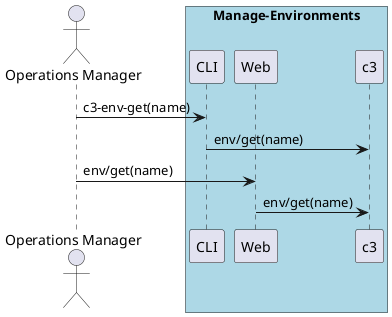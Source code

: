 @startuml
Actor "Operations Manager" as A

box "Manage-Environments" #lightblue
participant CLI as CLI
participant Web as Web
participant "c3" as S
A -> CLI : c3-env-get(name)
CLI -> S : env/get(name)
A -> Web : env/get(name)
Web -> S : env/get(name)
end box

@enduml
